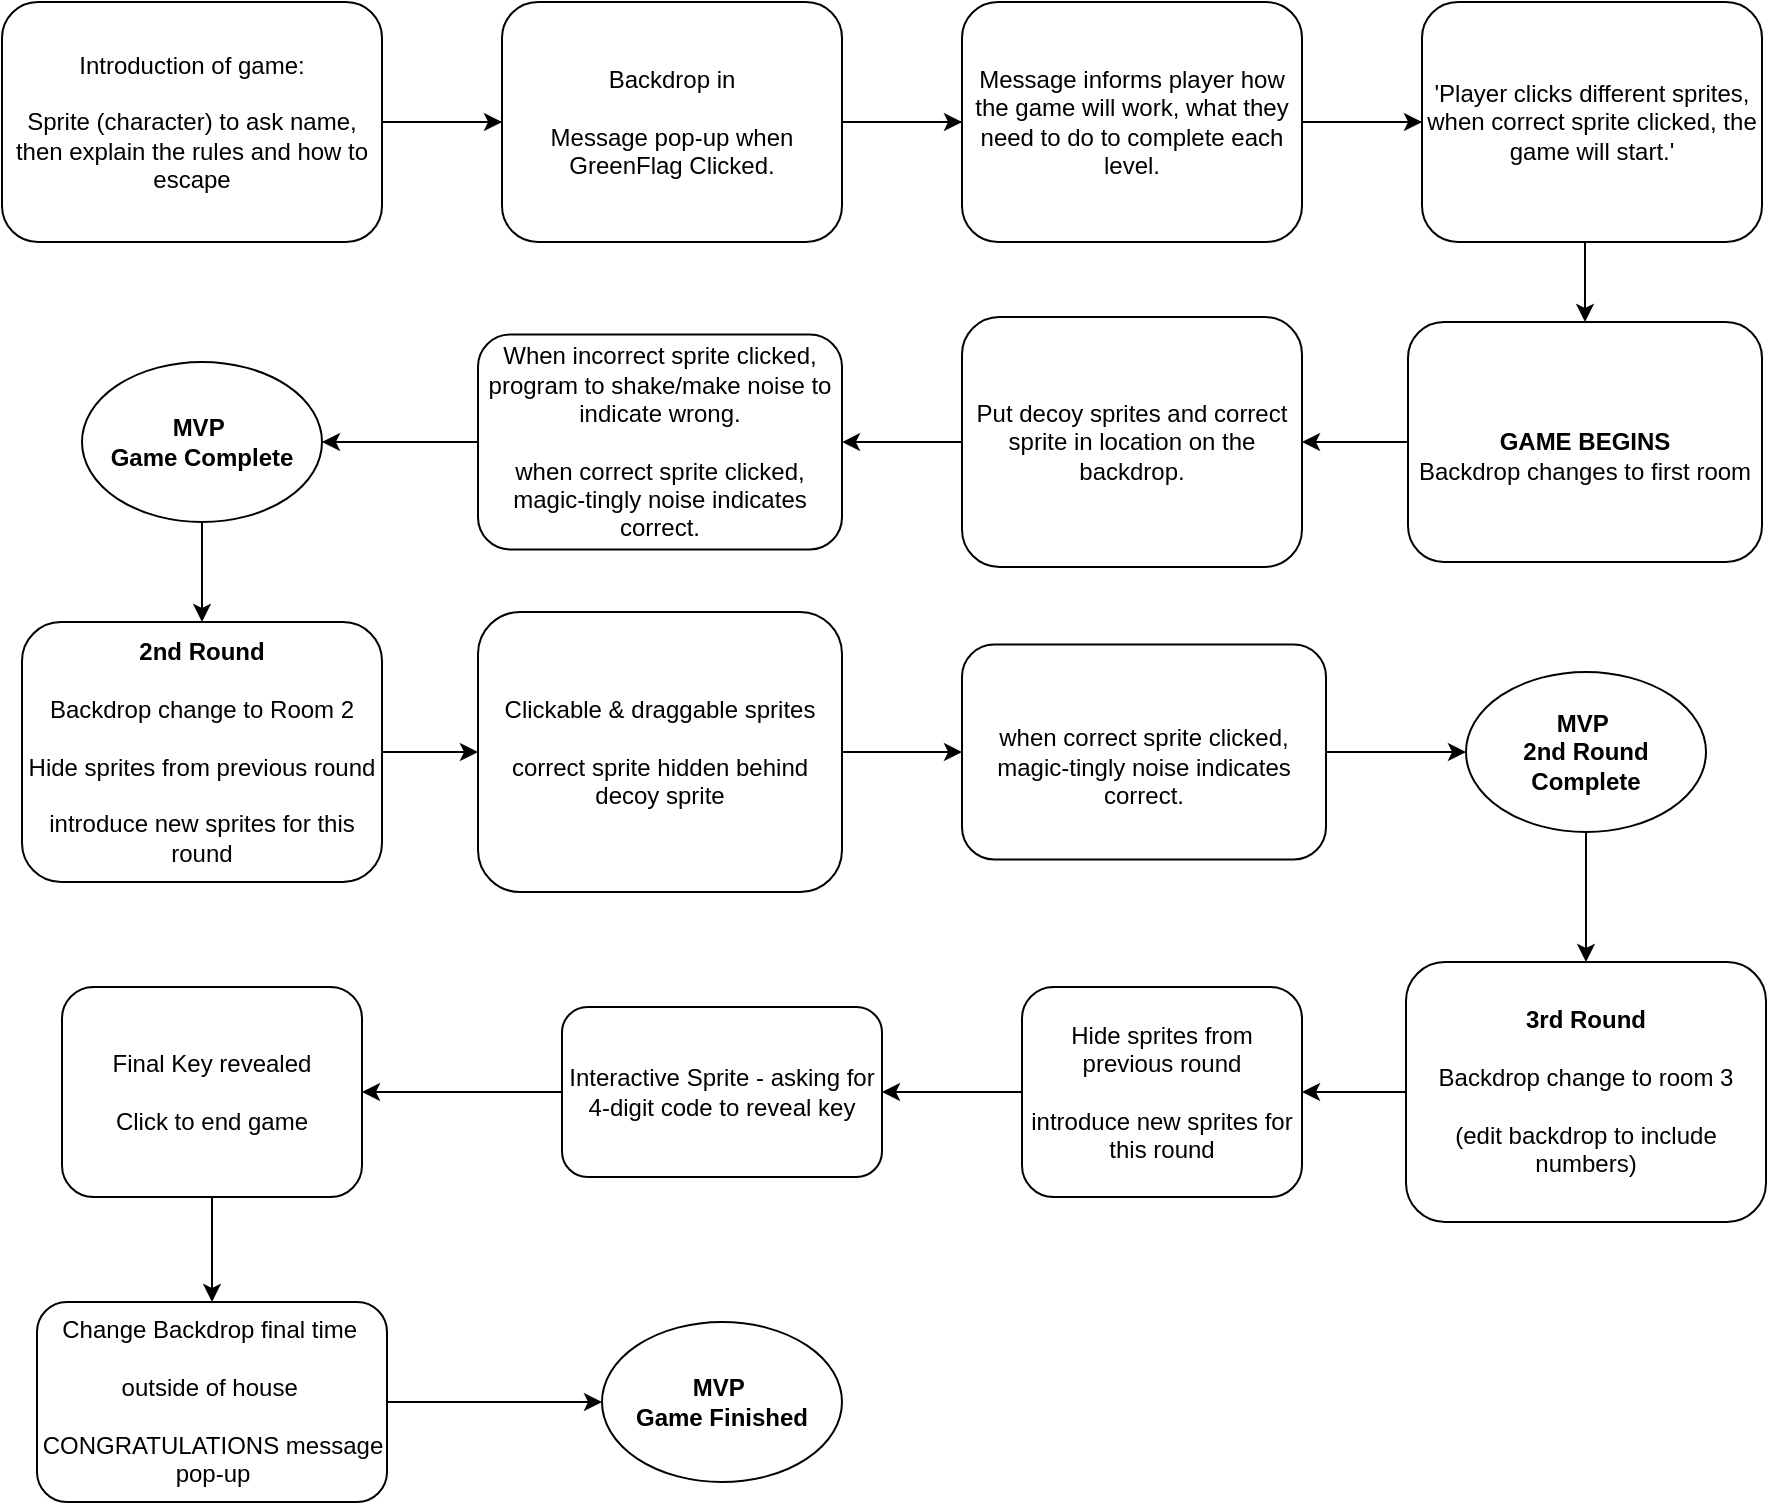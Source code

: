 <mxfile version="24.9.3">
  <diagram name="Page-1" id="B7RbldOr9ic97s9sZSfB">
    <mxGraphModel dx="1434" dy="795" grid="1" gridSize="10" guides="1" tooltips="1" connect="1" arrows="1" fold="1" page="1" pageScale="1" pageWidth="2000" pageHeight="2000" math="0" shadow="0">
      <root>
        <mxCell id="0" />
        <mxCell id="1" parent="0" />
        <mxCell id="kuywleyg-yXCFQcFQ9ox-3" value="" style="edgeStyle=orthogonalEdgeStyle;rounded=0;orthogonalLoop=1;jettySize=auto;html=1;" parent="1" source="kuywleyg-yXCFQcFQ9ox-1" target="kuywleyg-yXCFQcFQ9ox-2" edge="1">
          <mxGeometry relative="1" as="geometry" />
        </mxCell>
        <mxCell id="kuywleyg-yXCFQcFQ9ox-1" value="&lt;div&gt;&lt;br&gt;&lt;/div&gt;&lt;div&gt;&lt;b&gt;GAME BEGINS&lt;/b&gt;&lt;/div&gt;&lt;div&gt;Backdrop changes to first room&lt;/div&gt;" style="rounded=1;whiteSpace=wrap;html=1;" parent="1" vertex="1">
          <mxGeometry x="713" y="170" width="177" height="120" as="geometry" />
        </mxCell>
        <mxCell id="kuywleyg-yXCFQcFQ9ox-5" value="" style="edgeStyle=orthogonalEdgeStyle;rounded=0;orthogonalLoop=1;jettySize=auto;html=1;" parent="1" source="kuywleyg-yXCFQcFQ9ox-2" target="kuywleyg-yXCFQcFQ9ox-4" edge="1">
          <mxGeometry relative="1" as="geometry" />
        </mxCell>
        <mxCell id="kuywleyg-yXCFQcFQ9ox-2" value="Put decoy sprites and correct sprite in location on the backdrop." style="rounded=1;whiteSpace=wrap;html=1;" parent="1" vertex="1">
          <mxGeometry x="490" y="167.5" width="170" height="125" as="geometry" />
        </mxCell>
        <mxCell id="kuywleyg-yXCFQcFQ9ox-9" value="" style="edgeStyle=orthogonalEdgeStyle;rounded=0;orthogonalLoop=1;jettySize=auto;html=1;" parent="1" source="kuywleyg-yXCFQcFQ9ox-18" target="kuywleyg-yXCFQcFQ9ox-8" edge="1">
          <mxGeometry relative="1" as="geometry" />
        </mxCell>
        <mxCell id="kuywleyg-yXCFQcFQ9ox-4" value="When incorrect sprite clicked, program to shake/make noise to indicate wrong.&lt;div&gt;&lt;br&gt;&lt;/div&gt;&lt;div&gt;when correct sprite clicked, magic-tingly noise indicates correct.&lt;/div&gt;" style="rounded=1;whiteSpace=wrap;html=1;" parent="1" vertex="1">
          <mxGeometry x="248" y="176.25" width="182" height="107.5" as="geometry" />
        </mxCell>
        <mxCell id="kuywleyg-yXCFQcFQ9ox-7" style="edgeStyle=orthogonalEdgeStyle;rounded=0;orthogonalLoop=1;jettySize=auto;html=1;" parent="1" source="kuywleyg-yXCFQcFQ9ox-6" target="kuywleyg-yXCFQcFQ9ox-1" edge="1">
          <mxGeometry relative="1" as="geometry" />
        </mxCell>
        <mxCell id="kuywleyg-yXCFQcFQ9ox-13" value="" style="edgeStyle=orthogonalEdgeStyle;rounded=0;orthogonalLoop=1;jettySize=auto;html=1;" parent="1" source="kuywleyg-yXCFQcFQ9ox-6" target="kuywleyg-yXCFQcFQ9ox-12" edge="1">
          <mxGeometry relative="1" as="geometry" />
        </mxCell>
        <mxCell id="kuywleyg-yXCFQcFQ9ox-6" value="Introduction of game:&lt;div&gt;&lt;br&gt;&lt;/div&gt;&lt;div&gt;Sprite (character) to ask name, then explain the rules and how to escape&lt;/div&gt;" style="rounded=1;whiteSpace=wrap;html=1;" parent="1" vertex="1">
          <mxGeometry x="10" y="10" width="190" height="120" as="geometry" />
        </mxCell>
        <mxCell id="kuywleyg-yXCFQcFQ9ox-11" value="" style="edgeStyle=orthogonalEdgeStyle;rounded=0;orthogonalLoop=1;jettySize=auto;html=1;" parent="1" source="kuywleyg-yXCFQcFQ9ox-8" target="kuywleyg-yXCFQcFQ9ox-10" edge="1">
          <mxGeometry relative="1" as="geometry" />
        </mxCell>
        <mxCell id="kuywleyg-yXCFQcFQ9ox-8" value="&lt;div&gt;&lt;b&gt;2nd Round&lt;/b&gt;&lt;/div&gt;&lt;div&gt;&lt;b&gt;&lt;br&gt;&lt;/b&gt;&lt;/div&gt;&lt;div&gt;Backdrop change to Room 2&lt;/div&gt;&lt;div&gt;&lt;br&gt;&lt;/div&gt;&lt;div&gt;Hide sprites from previous round&lt;/div&gt;&lt;div&gt;&lt;br&gt;&lt;/div&gt;&lt;div&gt;introduce new sprites for this round&lt;/div&gt;" style="rounded=1;whiteSpace=wrap;html=1;" parent="1" vertex="1">
          <mxGeometry x="20" y="320" width="180" height="130" as="geometry" />
        </mxCell>
        <mxCell id="kuywleyg-yXCFQcFQ9ox-21" value="" style="edgeStyle=orthogonalEdgeStyle;rounded=0;orthogonalLoop=1;jettySize=auto;html=1;" parent="1" source="kuywleyg-yXCFQcFQ9ox-10" target="kuywleyg-yXCFQcFQ9ox-20" edge="1">
          <mxGeometry relative="1" as="geometry" />
        </mxCell>
        <mxCell id="kuywleyg-yXCFQcFQ9ox-10" value="Clickable &amp;amp; draggable sprites&lt;div&gt;&lt;br&gt;&lt;/div&gt;&lt;div&gt;correct sprite hidden behind decoy sprite&lt;/div&gt;" style="rounded=1;whiteSpace=wrap;html=1;" parent="1" vertex="1">
          <mxGeometry x="248" y="315" width="182" height="140" as="geometry" />
        </mxCell>
        <mxCell id="kuywleyg-yXCFQcFQ9ox-15" value="" style="edgeStyle=orthogonalEdgeStyle;rounded=0;orthogonalLoop=1;jettySize=auto;html=1;" parent="1" source="kuywleyg-yXCFQcFQ9ox-12" target="kuywleyg-yXCFQcFQ9ox-14" edge="1">
          <mxGeometry relative="1" as="geometry" />
        </mxCell>
        <mxCell id="kuywleyg-yXCFQcFQ9ox-12" value="Backdrop in&lt;div&gt;&lt;br&gt;&lt;/div&gt;&lt;div&gt;Message pop-up when GreenFlag Clicked.&lt;/div&gt;" style="rounded=1;whiteSpace=wrap;html=1;" parent="1" vertex="1">
          <mxGeometry x="260" y="10" width="170" height="120" as="geometry" />
        </mxCell>
        <mxCell id="kuywleyg-yXCFQcFQ9ox-17" value="" style="edgeStyle=orthogonalEdgeStyle;rounded=0;orthogonalLoop=1;jettySize=auto;html=1;" parent="1" source="kuywleyg-yXCFQcFQ9ox-14" target="kuywleyg-yXCFQcFQ9ox-16" edge="1">
          <mxGeometry relative="1" as="geometry" />
        </mxCell>
        <mxCell id="kuywleyg-yXCFQcFQ9ox-14" value="Message informs player how the game will work, what they need to do to complete each level." style="rounded=1;whiteSpace=wrap;html=1;" parent="1" vertex="1">
          <mxGeometry x="490" y="10" width="170" height="120" as="geometry" />
        </mxCell>
        <mxCell id="kuywleyg-yXCFQcFQ9ox-16" value="&#39;Player clicks different sprites, when correct sprite clicked, the game will start.&#39;" style="rounded=1;whiteSpace=wrap;html=1;" parent="1" vertex="1">
          <mxGeometry x="720" y="10" width="170" height="120" as="geometry" />
        </mxCell>
        <mxCell id="kuywleyg-yXCFQcFQ9ox-19" value="" style="edgeStyle=orthogonalEdgeStyle;rounded=0;orthogonalLoop=1;jettySize=auto;html=1;" parent="1" source="kuywleyg-yXCFQcFQ9ox-4" target="kuywleyg-yXCFQcFQ9ox-18" edge="1">
          <mxGeometry relative="1" as="geometry">
            <mxPoint x="248" y="230" as="sourcePoint" />
            <mxPoint x="123" y="600" as="targetPoint" />
          </mxGeometry>
        </mxCell>
        <mxCell id="kuywleyg-yXCFQcFQ9ox-18" value="&lt;b&gt;MVP&amp;nbsp;&lt;/b&gt;&lt;div&gt;&lt;b&gt;Game Complete&lt;/b&gt;&lt;/div&gt;" style="ellipse;whiteSpace=wrap;html=1;" parent="1" vertex="1">
          <mxGeometry x="50" y="190" width="120" height="80" as="geometry" />
        </mxCell>
        <mxCell id="kuywleyg-yXCFQcFQ9ox-23" value="" style="edgeStyle=orthogonalEdgeStyle;rounded=0;orthogonalLoop=1;jettySize=auto;html=1;" parent="1" source="kuywleyg-yXCFQcFQ9ox-20" target="kuywleyg-yXCFQcFQ9ox-22" edge="1">
          <mxGeometry relative="1" as="geometry" />
        </mxCell>
        <mxCell id="kuywleyg-yXCFQcFQ9ox-20" value="&lt;div&gt;&lt;br&gt;&lt;/div&gt;&lt;div&gt;when correct sprite clicked, magic-tingly noise indicates correct.&lt;/div&gt;" style="rounded=1;whiteSpace=wrap;html=1;" parent="1" vertex="1">
          <mxGeometry x="490" y="331.25" width="182" height="107.5" as="geometry" />
        </mxCell>
        <mxCell id="kuywleyg-yXCFQcFQ9ox-25" value="" style="edgeStyle=orthogonalEdgeStyle;rounded=0;orthogonalLoop=1;jettySize=auto;html=1;" parent="1" source="kuywleyg-yXCFQcFQ9ox-22" target="kuywleyg-yXCFQcFQ9ox-24" edge="1">
          <mxGeometry relative="1" as="geometry" />
        </mxCell>
        <mxCell id="kuywleyg-yXCFQcFQ9ox-22" value="&lt;b&gt;MVP&amp;nbsp;&lt;/b&gt;&lt;div&gt;&lt;b&gt;2nd Round Complete&lt;/b&gt;&lt;/div&gt;" style="ellipse;whiteSpace=wrap;html=1;" parent="1" vertex="1">
          <mxGeometry x="742" y="345" width="120" height="80" as="geometry" />
        </mxCell>
        <mxCell id="kuywleyg-yXCFQcFQ9ox-27" value="" style="edgeStyle=orthogonalEdgeStyle;rounded=0;orthogonalLoop=1;jettySize=auto;html=1;" parent="1" source="kuywleyg-yXCFQcFQ9ox-24" target="kuywleyg-yXCFQcFQ9ox-26" edge="1">
          <mxGeometry relative="1" as="geometry" />
        </mxCell>
        <mxCell id="kuywleyg-yXCFQcFQ9ox-24" value="&lt;div&gt;&lt;b&gt;3rd Round&lt;/b&gt;&lt;/div&gt;&lt;div&gt;&lt;br&gt;&lt;/div&gt;&lt;div&gt;Backdrop change to room 3&lt;/div&gt;&lt;div&gt;&lt;br&gt;&lt;/div&gt;&lt;div&gt;(edit backdrop to include numbers)&lt;/div&gt;" style="rounded=1;whiteSpace=wrap;html=1;" parent="1" vertex="1">
          <mxGeometry x="712" y="490" width="180" height="130" as="geometry" />
        </mxCell>
        <mxCell id="kuywleyg-yXCFQcFQ9ox-29" value="" style="edgeStyle=orthogonalEdgeStyle;rounded=0;orthogonalLoop=1;jettySize=auto;html=1;" parent="1" source="kuywleyg-yXCFQcFQ9ox-26" target="kuywleyg-yXCFQcFQ9ox-28" edge="1">
          <mxGeometry relative="1" as="geometry" />
        </mxCell>
        <mxCell id="kuywleyg-yXCFQcFQ9ox-26" value="&lt;div&gt;Hide sprites from previous round&lt;/div&gt;&lt;div&gt;&lt;br&gt;&lt;/div&gt;&lt;div&gt;introduce new sprites for this round&lt;/div&gt;" style="rounded=1;whiteSpace=wrap;html=1;" parent="1" vertex="1">
          <mxGeometry x="520" y="502.5" width="140" height="105" as="geometry" />
        </mxCell>
        <mxCell id="kuywleyg-yXCFQcFQ9ox-31" value="" style="edgeStyle=orthogonalEdgeStyle;rounded=0;orthogonalLoop=1;jettySize=auto;html=1;" parent="1" source="kuywleyg-yXCFQcFQ9ox-28" target="kuywleyg-yXCFQcFQ9ox-30" edge="1">
          <mxGeometry relative="1" as="geometry" />
        </mxCell>
        <mxCell id="kuywleyg-yXCFQcFQ9ox-28" value="Interactive Sprite - asking for 4-digit code to reveal key" style="rounded=1;whiteSpace=wrap;html=1;" parent="1" vertex="1">
          <mxGeometry x="290" y="512.5" width="160" height="85" as="geometry" />
        </mxCell>
        <mxCell id="kuywleyg-yXCFQcFQ9ox-33" value="" style="edgeStyle=orthogonalEdgeStyle;rounded=0;orthogonalLoop=1;jettySize=auto;html=1;" parent="1" source="kuywleyg-yXCFQcFQ9ox-30" target="kuywleyg-yXCFQcFQ9ox-32" edge="1">
          <mxGeometry relative="1" as="geometry" />
        </mxCell>
        <mxCell id="kuywleyg-yXCFQcFQ9ox-30" value="Final Key revealed&lt;div&gt;&lt;br&gt;&lt;/div&gt;&lt;div&gt;Click to end game&lt;/div&gt;" style="rounded=1;whiteSpace=wrap;html=1;" parent="1" vertex="1">
          <mxGeometry x="40" y="502.5" width="150" height="105" as="geometry" />
        </mxCell>
        <mxCell id="kuywleyg-yXCFQcFQ9ox-37" value="" style="edgeStyle=orthogonalEdgeStyle;rounded=0;orthogonalLoop=1;jettySize=auto;html=1;" parent="1" source="kuywleyg-yXCFQcFQ9ox-32" target="kuywleyg-yXCFQcFQ9ox-34" edge="1">
          <mxGeometry relative="1" as="geometry" />
        </mxCell>
        <mxCell id="kuywleyg-yXCFQcFQ9ox-32" value="Change Backdrop final time&amp;nbsp;&lt;div&gt;&lt;br&gt;&lt;/div&gt;&lt;div&gt;outside of house&amp;nbsp;&lt;/div&gt;&lt;div&gt;&lt;br&gt;&lt;/div&gt;&lt;div&gt;CONGRATULATIONS message pop-up&lt;/div&gt;" style="rounded=1;whiteSpace=wrap;html=1;" parent="1" vertex="1">
          <mxGeometry x="27.5" y="660" width="175" height="100" as="geometry" />
        </mxCell>
        <mxCell id="kuywleyg-yXCFQcFQ9ox-34" value="&lt;b&gt;MVP&amp;nbsp;&lt;/b&gt;&lt;div&gt;&lt;b&gt;Game Finished&lt;/b&gt;&lt;/div&gt;" style="ellipse;whiteSpace=wrap;html=1;" parent="1" vertex="1">
          <mxGeometry x="310" y="670" width="120" height="80" as="geometry" />
        </mxCell>
      </root>
    </mxGraphModel>
  </diagram>
</mxfile>
